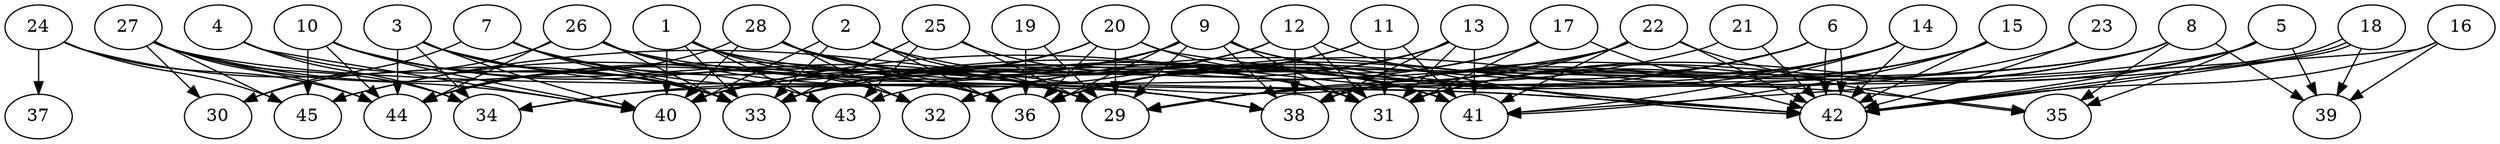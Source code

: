 // DAG automatically generated by daggen at Thu Oct  3 14:07:25 2019
// ./daggen --dot -n 45 --ccr 0.4 --fat 0.9 --regular 0.7 --density 0.6 --mindata 5242880 --maxdata 52428800 
digraph G {
  1 [size="50995200", alpha="0.14", expect_size="20398080"] 
  1 -> 29 [size ="20398080"]
  1 -> 32 [size ="20398080"]
  1 -> 33 [size ="20398080"]
  1 -> 40 [size ="20398080"]
  1 -> 42 [size ="20398080"]
  1 -> 43 [size ="20398080"]
  2 [size="130488320", alpha="0.15", expect_size="52195328"] 
  2 -> 29 [size ="52195328"]
  2 -> 33 [size ="52195328"]
  2 -> 36 [size ="52195328"]
  2 -> 40 [size ="52195328"]
  2 -> 41 [size ="52195328"]
  3 [size="70031360", alpha="0.20", expect_size="28012544"] 
  3 -> 31 [size ="28012544"]
  3 -> 33 [size ="28012544"]
  3 -> 34 [size ="28012544"]
  3 -> 36 [size ="28012544"]
  3 -> 40 [size ="28012544"]
  3 -> 44 [size ="28012544"]
  4 [size="92254720", alpha="0.19", expect_size="36901888"] 
  4 -> 33 [size ="36901888"]
  4 -> 34 [size ="36901888"]
  4 -> 40 [size ="36901888"]
  5 [size="79841280", alpha="0.07", expect_size="31936512"] 
  5 -> 31 [size ="31936512"]
  5 -> 35 [size ="31936512"]
  5 -> 39 [size ="31936512"]
  5 -> 40 [size ="31936512"]
  5 -> 42 [size ="31936512"]
  6 [size="113256960", alpha="0.12", expect_size="45302784"] 
  6 -> 36 [size ="45302784"]
  6 -> 38 [size ="45302784"]
  6 -> 40 [size ="45302784"]
  6 -> 42 [size ="45302784"]
  6 -> 42 [size ="45302784"]
  7 [size="101629440", alpha="0.01", expect_size="40651776"] 
  7 -> 29 [size ="40651776"]
  7 -> 30 [size ="40651776"]
  7 -> 33 [size ="40651776"]
  7 -> 38 [size ="40651776"]
  7 -> 43 [size ="40651776"]
  8 [size="60728320", alpha="0.14", expect_size="24291328"] 
  8 -> 29 [size ="24291328"]
  8 -> 31 [size ="24291328"]
  8 -> 33 [size ="24291328"]
  8 -> 35 [size ="24291328"]
  8 -> 38 [size ="24291328"]
  8 -> 39 [size ="24291328"]
  9 [size="48647680", alpha="0.09", expect_size="19459072"] 
  9 -> 29 [size ="19459072"]
  9 -> 31 [size ="19459072"]
  9 -> 33 [size ="19459072"]
  9 -> 35 [size ="19459072"]
  9 -> 36 [size ="19459072"]
  9 -> 38 [size ="19459072"]
  9 -> 42 [size ="19459072"]
  9 -> 44 [size ="19459072"]
  9 -> 45 [size ="19459072"]
  10 [size="74368000", alpha="0.17", expect_size="29747200"] 
  10 -> 29 [size ="29747200"]
  10 -> 33 [size ="29747200"]
  10 -> 36 [size ="29747200"]
  10 -> 40 [size ="29747200"]
  10 -> 44 [size ="29747200"]
  10 -> 45 [size ="29747200"]
  11 [size="129973760", alpha="0.06", expect_size="51989504"] 
  11 -> 31 [size ="51989504"]
  11 -> 32 [size ="51989504"]
  11 -> 33 [size ="51989504"]
  11 -> 41 [size ="51989504"]
  12 [size="96780800", alpha="0.18", expect_size="38712320"] 
  12 -> 31 [size ="38712320"]
  12 -> 33 [size ="38712320"]
  12 -> 34 [size ="38712320"]
  12 -> 38 [size ="38712320"]
  12 -> 42 [size ="38712320"]
  13 [size="65331200", alpha="0.19", expect_size="26132480"] 
  13 -> 31 [size ="26132480"]
  13 -> 33 [size ="26132480"]
  13 -> 36 [size ="26132480"]
  13 -> 38 [size ="26132480"]
  13 -> 41 [size ="26132480"]
  14 [size="64885760", alpha="0.08", expect_size="25954304"] 
  14 -> 29 [size ="25954304"]
  14 -> 31 [size ="25954304"]
  14 -> 36 [size ="25954304"]
  14 -> 38 [size ="25954304"]
  14 -> 41 [size ="25954304"]
  14 -> 42 [size ="25954304"]
  15 [size="57420800", alpha="0.04", expect_size="22968320"] 
  15 -> 31 [size ="22968320"]
  15 -> 32 [size ="22968320"]
  15 -> 38 [size ="22968320"]
  15 -> 41 [size ="22968320"]
  15 -> 42 [size ="22968320"]
  16 [size="100290560", alpha="0.04", expect_size="40116224"] 
  16 -> 39 [size ="40116224"]
  16 -> 41 [size ="40116224"]
  16 -> 42 [size ="40116224"]
  17 [size="54228480", alpha="0.09", expect_size="21691392"] 
  17 -> 31 [size ="21691392"]
  17 -> 33 [size ="21691392"]
  17 -> 36 [size ="21691392"]
  17 -> 42 [size ="21691392"]
  18 [size="60229120", alpha="0.04", expect_size="24091648"] 
  18 -> 29 [size ="24091648"]
  18 -> 39 [size ="24091648"]
  18 -> 42 [size ="24091648"]
  18 -> 42 [size ="24091648"]
  19 [size="25996800", alpha="0.05", expect_size="10398720"] 
  19 -> 29 [size ="10398720"]
  19 -> 36 [size ="10398720"]
  20 [size="76707840", alpha="0.03", expect_size="30683136"] 
  20 -> 29 [size ="30683136"]
  20 -> 36 [size ="30683136"]
  20 -> 40 [size ="30683136"]
  20 -> 41 [size ="30683136"]
  20 -> 42 [size ="30683136"]
  20 -> 44 [size ="30683136"]
  21 [size="60651520", alpha="0.08", expect_size="24260608"] 
  21 -> 42 [size ="24260608"]
  21 -> 43 [size ="24260608"]
  22 [size="93890560", alpha="0.12", expect_size="37556224"] 
  22 -> 29 [size ="37556224"]
  22 -> 34 [size ="37556224"]
  22 -> 35 [size ="37556224"]
  22 -> 41 [size ="37556224"]
  22 -> 42 [size ="37556224"]
  22 -> 45 [size ="37556224"]
  23 [size="81338880", alpha="0.06", expect_size="32535552"] 
  23 -> 36 [size ="32535552"]
  23 -> 42 [size ="32535552"]
  24 [size="74068480", alpha="0.13", expect_size="29627392"] 
  24 -> 33 [size ="29627392"]
  24 -> 37 [size ="29627392"]
  24 -> 44 [size ="29627392"]
  24 -> 45 [size ="29627392"]
  25 [size="119196160", alpha="0.12", expect_size="47678464"] 
  25 -> 29 [size ="47678464"]
  25 -> 31 [size ="47678464"]
  25 -> 33 [size ="47678464"]
  25 -> 43 [size ="47678464"]
  26 [size="24967680", alpha="0.08", expect_size="9987072"] 
  26 -> 30 [size ="9987072"]
  26 -> 32 [size ="9987072"]
  26 -> 33 [size ="9987072"]
  26 -> 38 [size ="9987072"]
  26 -> 42 [size ="9987072"]
  26 -> 44 [size ="9987072"]
  27 [size="47564800", alpha="0.18", expect_size="19025920"] 
  27 -> 30 [size ="19025920"]
  27 -> 34 [size ="19025920"]
  27 -> 36 [size ="19025920"]
  27 -> 38 [size ="19025920"]
  27 -> 40 [size ="19025920"]
  27 -> 44 [size ="19025920"]
  27 -> 45 [size ="19025920"]
  28 [size="103096320", alpha="0.17", expect_size="41238528"] 
  28 -> 29 [size ="41238528"]
  28 -> 31 [size ="41238528"]
  28 -> 32 [size ="41238528"]
  28 -> 36 [size ="41238528"]
  28 -> 40 [size ="41238528"]
  28 -> 41 [size ="41238528"]
  28 -> 44 [size ="41238528"]
  29 [size="124881920", alpha="0.02", expect_size="49952768"] 
  30 [size="38968320", alpha="0.17", expect_size="15587328"] 
  31 [size="58890240", alpha="0.12", expect_size="23556096"] 
  32 [size="104570880", alpha="0.01", expect_size="41828352"] 
  33 [size="57464320", alpha="0.19", expect_size="22985728"] 
  34 [size="92456960", alpha="0.06", expect_size="36982784"] 
  35 [size="52774400", alpha="0.20", expect_size="21109760"] 
  36 [size="123115520", alpha="0.09", expect_size="49246208"] 
  37 [size="49738240", alpha="0.05", expect_size="19895296"] 
  38 [size="39127040", alpha="0.09", expect_size="15650816"] 
  39 [size="20943360", alpha="0.15", expect_size="8377344"] 
  40 [size="30722560", alpha="0.12", expect_size="12289024"] 
  41 [size="129730560", alpha="0.17", expect_size="51892224"] 
  42 [size="80939520", alpha="0.16", expect_size="32375808"] 
  43 [size="85990400", alpha="0.06", expect_size="34396160"] 
  44 [size="79139840", alpha="0.07", expect_size="31655936"] 
  45 [size="112171520", alpha="0.06", expect_size="44868608"] 
}
